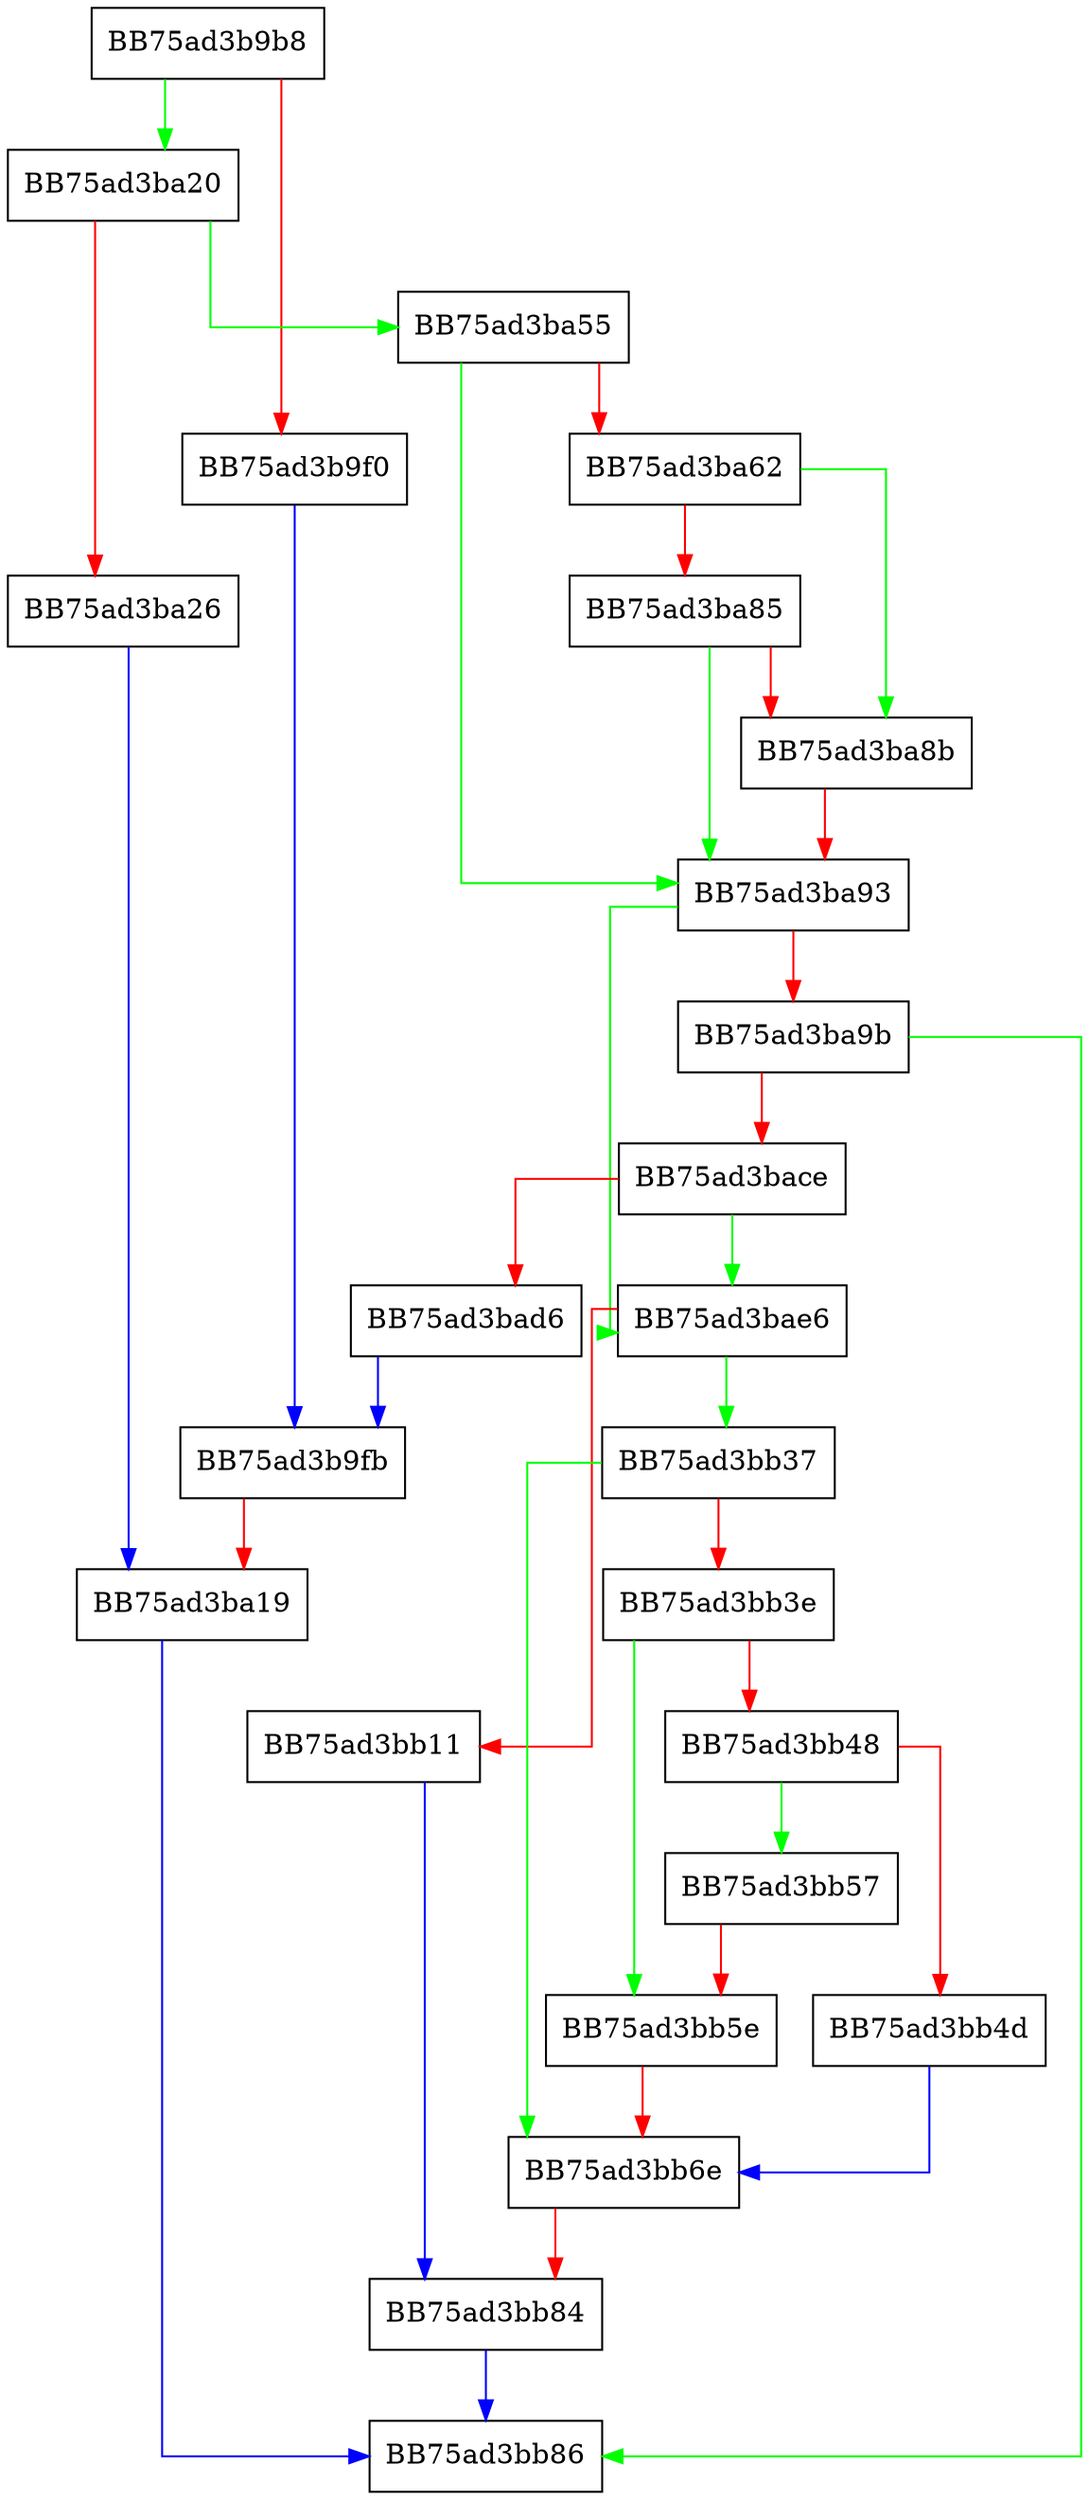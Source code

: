 digraph create_constant_buffer {
  node [shape="box"];
  graph [splines=ortho];
  BB75ad3b9b8 -> BB75ad3ba20 [color="green"];
  BB75ad3b9b8 -> BB75ad3b9f0 [color="red"];
  BB75ad3b9f0 -> BB75ad3b9fb [color="blue"];
  BB75ad3b9fb -> BB75ad3ba19 [color="red"];
  BB75ad3ba19 -> BB75ad3bb86 [color="blue"];
  BB75ad3ba20 -> BB75ad3ba55 [color="green"];
  BB75ad3ba20 -> BB75ad3ba26 [color="red"];
  BB75ad3ba26 -> BB75ad3ba19 [color="blue"];
  BB75ad3ba55 -> BB75ad3ba93 [color="green"];
  BB75ad3ba55 -> BB75ad3ba62 [color="red"];
  BB75ad3ba62 -> BB75ad3ba8b [color="green"];
  BB75ad3ba62 -> BB75ad3ba85 [color="red"];
  BB75ad3ba85 -> BB75ad3ba93 [color="green"];
  BB75ad3ba85 -> BB75ad3ba8b [color="red"];
  BB75ad3ba8b -> BB75ad3ba93 [color="red"];
  BB75ad3ba93 -> BB75ad3bae6 [color="green"];
  BB75ad3ba93 -> BB75ad3ba9b [color="red"];
  BB75ad3ba9b -> BB75ad3bb86 [color="green"];
  BB75ad3ba9b -> BB75ad3bace [color="red"];
  BB75ad3bace -> BB75ad3bae6 [color="green"];
  BB75ad3bace -> BB75ad3bad6 [color="red"];
  BB75ad3bad6 -> BB75ad3b9fb [color="blue"];
  BB75ad3bae6 -> BB75ad3bb37 [color="green"];
  BB75ad3bae6 -> BB75ad3bb11 [color="red"];
  BB75ad3bb11 -> BB75ad3bb84 [color="blue"];
  BB75ad3bb37 -> BB75ad3bb6e [color="green"];
  BB75ad3bb37 -> BB75ad3bb3e [color="red"];
  BB75ad3bb3e -> BB75ad3bb5e [color="green"];
  BB75ad3bb3e -> BB75ad3bb48 [color="red"];
  BB75ad3bb48 -> BB75ad3bb57 [color="green"];
  BB75ad3bb48 -> BB75ad3bb4d [color="red"];
  BB75ad3bb4d -> BB75ad3bb6e [color="blue"];
  BB75ad3bb57 -> BB75ad3bb5e [color="red"];
  BB75ad3bb5e -> BB75ad3bb6e [color="red"];
  BB75ad3bb6e -> BB75ad3bb84 [color="red"];
  BB75ad3bb84 -> BB75ad3bb86 [color="blue"];
}
